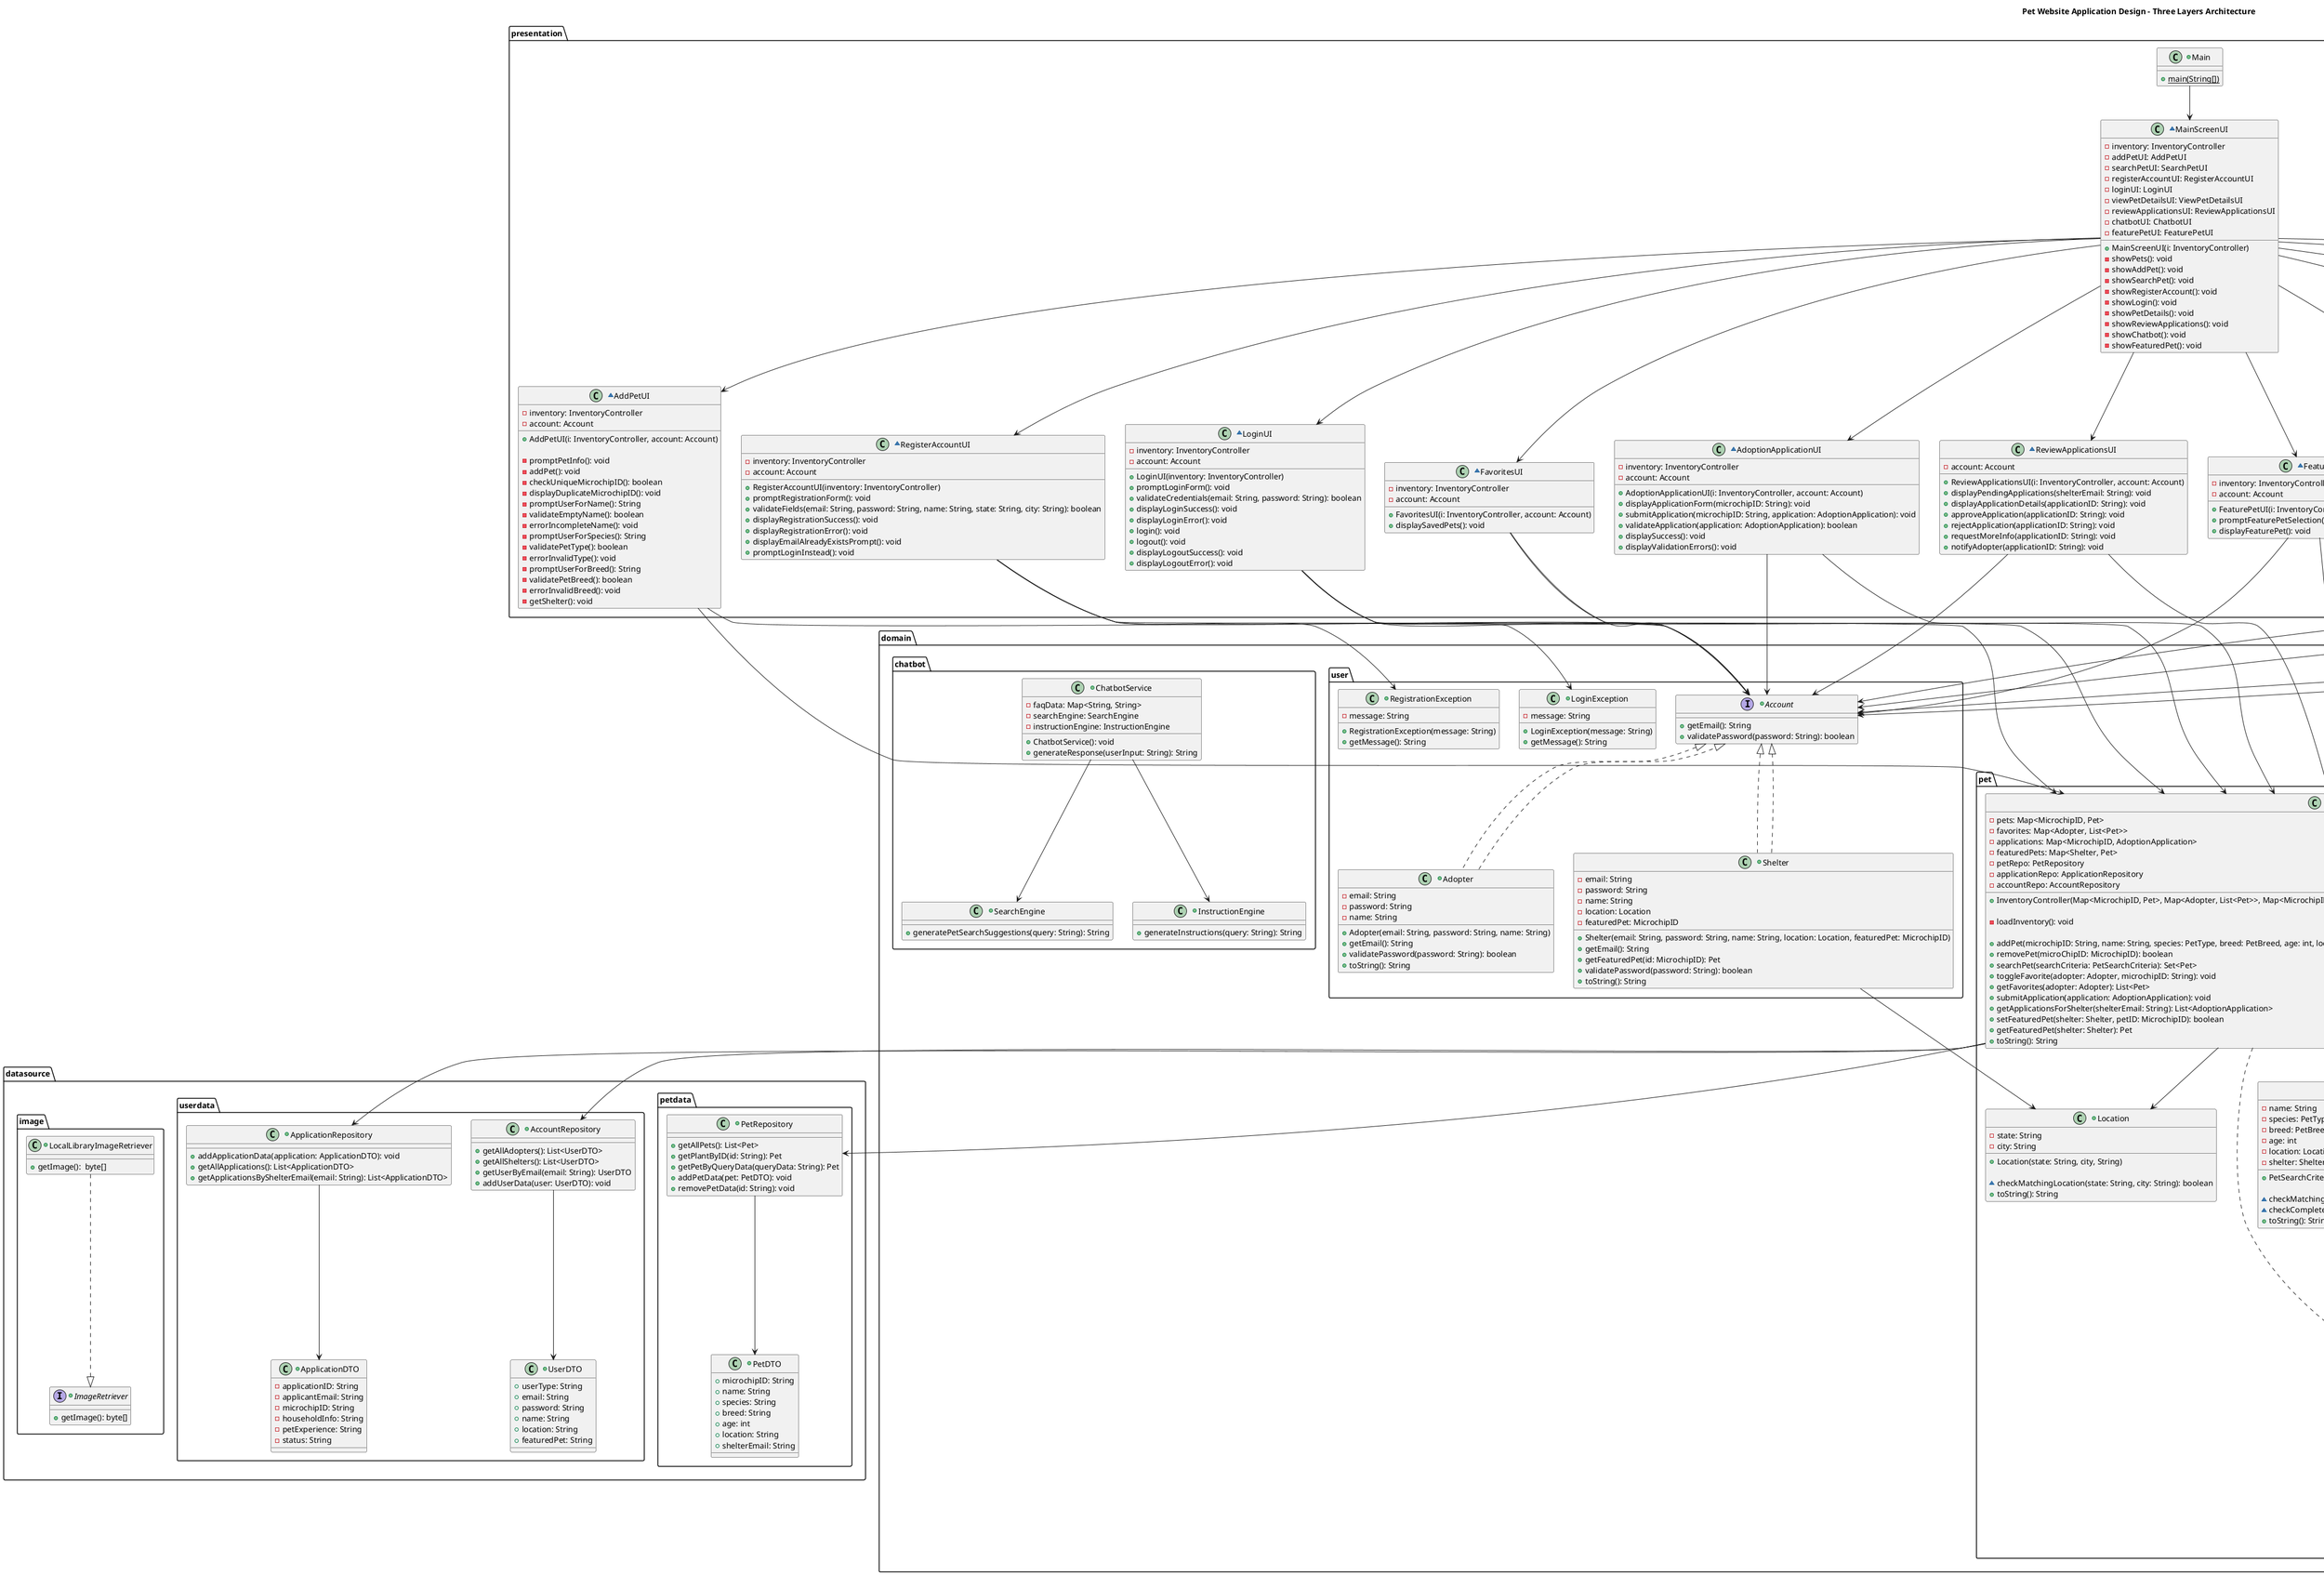 @startuml

title Pet Website Application Design - Three Layers Architecture

package presentation {
   +class Main{
     +{static} main(String[])
   }

   ~class MainScreenUI {
    -inventory: InventoryController
    -addPetUI: AddPetUI
    -searchPetUI: SearchPetUI
    -registerAccountUI: RegisterAccountUI
    -loginUI: LoginUI
    -viewPetDetailsUI: ViewPetDetailsUI
    -reviewApplicationsUI: ReviewApplicationsUI
    -chatbotUI: ChatbotUI
    -featurePetUI: FeaturePetUI

    +MainScreenUI(i: InventoryController)
    -showPets(): void
    -showAddPet(): void
    -showSearchPet(): void
    -showRegisterAccount(): void
    -showLogin(): void
    -showPetDetails(): void
    -showReviewApplications(): void
    -showChatbot(): void
    -showFeaturedPet(): void
  }

  ~class AddPetUI {
    -inventory: InventoryController
    -account: Account

    +AddPetUI(i: InventoryController, account: Account)

    -promptPetInfo(): void
    -addPet(): void
    -checkUniqueMicrochipID(): boolean
    -displayDuplicateMicrochipID(): void
    -promptUserForName(): String
    -validateEmptyName(): boolean
    -errorIncompleteName(): void
    -promptUserForSpecies(): String
    -validatePetType(): boolean
    -errorInvalidType(): void
    -promptUserForBreed(): String
    -validatePetBreed(): boolean
    -errorInvalidBreed(): void
    -getShelter(): void
  }

  ~class RemovePetUI {
    -inventory: InventoryController
    -account: Account

    +RemovePetUI(i: InventoryController, account: Account)
    +RemovePetUI()

    -promptForMicrochipID(): void
    -checkExistingMicrochipID(): boolean
    -displayNonexistentMicrochipID(): void
    -promptConfirmDeletion(): void
    -removePet(): void
  }

  ~class SearchPetUI {
    -inventory: InventoryController
    -account: Account

    +SearchPetUI(i: InventoryController, account: Account)

    -promptSearchCriteria(): void
    -buildSearchCriteria(name: String, species: PetType, breed: PetBreed, age: int, location: Location, shelter: String): PetSearchCriteria
    -search(): void

    -displaySearchResults(account: Account): void
    -displayNoSearchResults(): void
  }

  ~class UpdatePetUI {
    -inventory: InventoryController
    -account: Account

    +UpdatePetUI(updatedData: String, i: InventoryController, account: Account)

    -promptForPetData(): void
    -updatePet(updatedData: String): void
  }

  ~class RegisterAccountUI {
    -inventory: InventoryController
    -account: Account

    +RegisterAccountUI(inventory: InventoryController)
    +promptRegistrationForm(): void
    +validateFields(email: String, password: String, name: String, state: String, city: String): boolean
    +displayRegistrationSuccess(): void
    +displayRegistrationError(): void
    +displayEmailAlreadyExistsPrompt(): void
    +promptLoginInstead(): void
  }

  ~class LoginUI {
    -inventory: InventoryController
    -account: Account

    +LoginUI(inventory: InventoryController)
    +promptLoginForm(): void
    +validateCredentials(email: String, password: String): boolean
    +displayLoginSuccess(): void
    +displayLoginError(): void
    +login(): void
    +logout(): void
    +displayLogoutSuccess(): void
    +displayLogoutError(): void
  }

  ~class ViewPetDetailsUI {
     -inventory: InventoryController
     -account: Account
     -removePetUI: RemovePetUI
     -updatePetUI: UpdatePetUI
     -favoritesUI: FavoritesUI
     -adoptionUI: AdoptionApplicationUI

     +ViewPetDetailsUI(i: InventoryController, account: Account, updatePetUI: UpdatePetUI, favoritesUI: FavoritesUI, adoptionUI: AdoptionApplicationUI)

     -displayPetProfile(microchipID: String): void
     -displayRemovePetOption(): void
     -displayUpdatePetOption(): void
     -displayFavoritePetOption(): void
     -displayAdoptionForm(): void
  }

  ~class FavoritesUI {
     -inventory: InventoryController
     -account: Account

     +FavoritesUI(i: InventoryController, account: Account)
     +displaySavedPets(): void
  }

  ~class AdoptionApplicationUI {
    -inventory: InventoryController
    -account: Account

    +AdoptionApplicationUI(i: InventoryController, account: Account)
    +displayApplicationForm(microchipID: String): void
    +submitApplication(microchipID: String, application: AdoptionApplication): void
    +validateApplication(application: AdoptionApplication): boolean
    +displaySuccess(): void
    +displayValidationErrors(): void
  }

  ~class ReviewApplicationsUI {
    -account: Account

    +ReviewApplicationsUI(i: InventoryController, account: Account)
    +displayPendingApplications(shelterEmail: String): void
    +displayApplicationDetails(applicationID: String): void
    +approveApplication(applicationID: String): void
    +rejectApplication(applicationID: String): void
    +requestMoreInfo(applicationID: String): void
    +notifyAdopter(applicationID: String): void
  }

  ~class ChatbotUI {
    +ChatbotUI(): void
    +openChatWindow(): void
    +receiveUserMessage(): void
    +generateResponse(message: String): String
    +displayResponse(response: String): void
    +endConversation(): void
  }

  ~class FeaturePetUI {
    -inventory: InventoryController
    -account: Account

    +FeaturePetUI(i: InventoryController, account: Account)
    +promptFeaturePetSelection(): void
    +displayFeaturePet(): void
  }
}

package domain {
  package pet {
      +class InventoryController {
        -pets: Map<MicrochipID, Pet>
        -favorites: Map<Adopter, List<Pet>>
        -applications: Map<MicrochipID, AdoptionApplication>
        -featuredPets: Map<Shelter, Pet>
        -petRepo: PetRepository
        -applicationRepo: ApplicationRepository
        -accountRepo: AccountRepository

        +InventoryController(Map<MicrochipID, Pet>, Map<Adopter, List<Pet>>, Map<MicrochipID, AdoptionApplication>, Map<Shelter, Pet>, PetRepository, ApplicationRepository, AccountRepository): void

        -loadInventory(): void

        +addPet(microchipID: String, name: String, species: PetType, breed: PetBreed, age: int, location: Location, photo: Image, shelter: Shelter): <<throws>> IllegalArgumentException: void
        +removePet(microChipID: MicrochipID): boolean
        +searchPet(searchCriteria: PetSearchCriteria): Set<Pet>
        +toggleFavorite(adopter: Adopter, microchipID: String): void
        +getFavorites(adopter: Adopter): List<Pet>
        +submitApplication(application: AdoptionApplication): void
        +getApplicationsForShelter(shelterEmail: String): List<AdoptionApplication>
        +setFeaturedPet(shelter: Shelter, petID: MicrochipID): boolean
        +getFeaturedPet(shelter: Shelter): Pet
        +toString(): String
      }

      +class Pet {
        -microchipID: MicroChipID
        -photo: Image
        -info: PetSearchCriteria

        +Pet(microchipID: MicroChipID, photo: Image, searchCriteria: PetSearchCriteria)

        ~checkMatchingPet(searchCriteria: PetSearchCriteria): boolean
        ~checkMatchingID(microchipID: MicroChipID): boolean
        +toString(): String
      }

      +class MicrochipID {
        -microchipID: String

        +MicrochipID(String) <<throws>> IllegalArgumentException
        -checkIDFormat(): boolean
        ~checkMatchingID(microchipID: MicrochipID): boolean
        ~checkExistingID(microchipID: MicrochipID): boolean
        +toString(): String
      }

      +class PetSearchCriteria {
        -name: String
        -species: PetType
        -breed: PetBreed
        -age: int
        -location: Location
        -shelter: Shelter

        +PetSearchCriteria(name: String, species: PetType, breed: PetBreed, age: int, location: Location, shelter: Shelter)

        ~checkMatchingPet(searchCriteria: PetSearchCriteria): boolean
        ~checkCompleteInfo(): boolean
        +toString(): String
      }

      +class Location{
        -state: String
        -city: String

        +Location(state: String, city, String)

        ~checkMatchingLocation(state: String, city: String): boolean
        +toString(): String
      }

      +class AdoptionApplication {
        -applicationID: String
        -applicantEmail: String
        -microchipID: MicroChipID
        -householdInfo: String
        -petExperience: String
        -status: String

        +AdoptionApplication(email: String, id: MicroChipID, householdInfo: String, petExperience: String)
        +validate(): boolean
        +getStatus(): String
        +setStatus(status: String): void
        +toString(): String
      }

      +enum PetType {
        CAT
        DOG
        FROG
        HAMSTER
        LIZARD
        RABBIT
        FISH
      }

      +enum PetBreed {
        PITBULL
        GOLDEN RETRIEVER
        POODLE
        DACHSHUND
        GERMAN SHEPHERD
        HUSKY
        TURKISH ANGORA
        RAGDOLL
        TABBY
        SIAMESE
        PERSIAN
        SPHINX
        AFRICAN DWARF
        PACMAN
        CHINESE
        SYRIAN
        LEOPARD
        BEARDED
        CRESTED
        LIONHEAD
        HOLLAND LOP
        BETTA
        GUPPY
        CLOWNFISH
      }
  }

  package user {
    +interface Account {
      +getEmail(): String
      +validatePassword(password: String): boolean
    }

    +class Adopter implements Account {
      -email: String
      -password: String
      -name: String

      +Adopter(email: String, password: String, name: String)
      +getEmail(): String
      +validatePassword(password: String): boolean
      +toString(): String
    }

    +class Shelter implements Account {
      -email: String
      -password: String
      -name: String
      -location: Location
      -featuredPet: MicrochipID

      +Shelter(email: String, password: String, name: String, location: Location, featuredPet: MicrochipID)
      +getEmail(): String
      +getFeaturedPet(id: MicrochipID): Pet
      +validatePassword(password: String): boolean
      +toString(): String
    }

    +class RegistrationException {
      -message: String
      +RegistrationException(message: String)
      +getMessage(): String
    }

    +class LoginException {
      -message: String
      +LoginException(message: String)
      +getMessage(): String
    }
  }

  package chatbot {
    +class ChatbotService {
      -faqData: Map<String, String>
      -searchEngine: SearchEngine
      -instructionEngine: InstructionEngine

      +ChatbotService(): void
      +generateResponse(userInput: String): String
    }

    +class SearchEngine {
      +generatePetSearchSuggestions(query: String): String
    }

    +class InstructionEngine {
      +generateInstructions(query: String): String
    }
  }
}

package datasource {
  package petdata {
    +class PetRepository {
        +getAllPets(): List<Pet>
        +getPlantByID(id: String): Pet
        +getPetByQueryData(queryData: String): Pet
        +addPetData(pet: PetDTO): void
        +removePetData(id: String): void
    }

    +class PetDTO {
        +microchipID: String
        +name: String
        +species: String
        +breed: String
        +age: int
        +location: String
        +shelterEmail: String
      }
  }

  package userdata {
    +class AccountRepository {
      +getAllAdopters(): List<UserDTO>
      +getAllShelters(): List<UserDTO>
      +getUserByEmail(email: String): UserDTO
      +addUserData(user: UserDTO): void
    }

    +class ApplicationRepository {
      +addApplicationData(application: ApplicationDTO): void
      +getAllApplications(): List<ApplicationDTO>
      +getApplicationsByShelterEmail(email: String): List<ApplicationDTO>
    }

    +class UserDTO {
      +userType: String
      +email: String
      +password: String
      +name: String
      +location: String
      +featuredPet: String
    }

    +class ApplicationDTO {
      -applicationID: String
      -applicantEmail: String
      -microchipID: String
      -householdInfo: String
      -petExperience: String
      -status: String
    }
  }

  package image{
      +interface ImageRetriever{
        +getImage(): byte[]
      }

      +class LocalLibraryImageRetriever{
        +getImage():  byte[]
      }
  }
}

   Main --> MainScreenUI
   MainScreenUI --> AddPetUI
   MainScreenUI --> RemovePetUI
   MainScreenUI --> SearchPetUI
   MainScreenUI --> UpdatePetUI
   MainScreenUI --> RegisterAccountUI
   MainScreenUI --> LoginUI
   MainScreenUI --> ViewPetDetailsUI
   MainScreenUI --> FavoritesUI
   MainScreenUI --> AdoptionApplicationUI
   MainScreenUI --> ReviewApplicationsUI
   MainScreenUI --> ChatbotUI
   MainScreenUI --> FeaturePetUI

   AddPetUI --> InventoryController
   RemovePetUI --> InventoryController
   SearchPetUI --> InventoryController
   UpdatePetUI --> InventoryController
   RegisterAccountUI --> InventoryController
   LoginUI --> InventoryController
   ViewPetDetailsUI --> InventoryController
   FavoritesUI --> InventoryController
   AdoptionApplicationUI --> InventoryController
   ReviewApplicationsUI --> InventoryController
   FeaturePetUI --> InventoryController

   AddPetUI --> Account
   RemovePetUI --> Account
   SearchPetUI --> Account
   UpdatePetUI --> Account
   RegisterAccountUI --> Account
   LoginUI --> Account
   ViewPetDetailsUI --> Account
   FavoritesUI --> Account
   AdoptionApplicationUI --> Account
   ReviewApplicationsUI --> Account
   FeaturePetUI --> Account

   SearchPetUI ..> PetType
   InventoryController ..> PetType
   PetSearchCriteria --> PetType
   SearchPetUI ..> PetBreed
   InventoryController ..> PetBreed
   PetSearchCriteria --> PetBreed

   InventoryController --> PetRepository
   InventoryController --> ApplicationRepository
   InventoryController --> AccountRepository
   InventoryController --> Pet
   InventoryController --> MicrochipID
   InventoryController --> PetSearchCriteria
   InventoryController --> AdoptionApplication
   InventoryController --> Location

   Shelter --> Location
   Adopter ..|> Account
   Shelter ..|> Account
   RegisterAccountUI --> RegistrationException
   LoginUI --> LoginException

   ChatbotService --> SearchEngine
   ChatbotService --> InstructionEngine

   PetRepository --> PetDTO
   AccountRepository --> UserDTO
   ApplicationRepository --> ApplicationDTO

   LocalLibraryImageRetriever ..|> ImageRetriever

@enduml